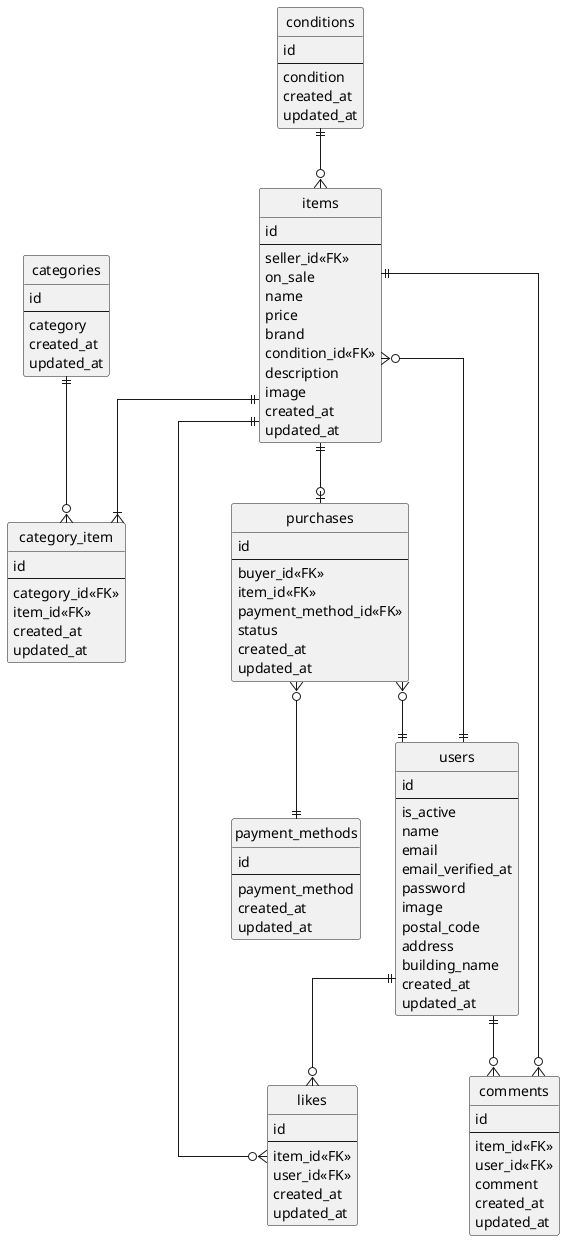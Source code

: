 @startuml carmeri
' hide the spot
hide circle

' avoid problems with angled crows feet
skinparam linetype ortho

entity "users" as users {
  id
  --
  is_active
  name
  email
  email_verified_at
  password
  image
  postal_code
  address
  building_name
  created_at
  updated_at
}

entity "categories" as categories {
  id
  --
  category
  created_at
  updated_at
}

entity "category_item" as category_item {
  id
  --
  category_id<<FK>>
  item_id<<FK>>
  created_at
  updated_at
}

entity "conditions" as conditions {
  id
  --
  condition
  created_at
  updated_at
}

entity "items" as items {
  id
  --
  seller_id<<FK>>
  on_sale
  name
  price
  brand
  condition_id<<FK>>
  description
  image
  created_at
  updated_at
}

entity "payment_methods" as payment_methods {
  id
  --
  payment_method
  created_at
  updated_at
}

entity "purchases" as purchases {
  id
  --
  buyer_id<<FK>>
  item_id<<FK>>
  payment_method_id<<FK>>
  status
  created_at
  updated_at
}

entity "likes" as likes {
  id
  --
  item_id<<FK>>
  user_id<<FK>>
  created_at
  updated_at
}

entity "comments" as comments {
  id
  --
  item_id<<FK>>
  user_id<<FK>>
  comment
  created_at
  updated_at
}

categories ||--o{ category_item
conditions ||--o{ items
items ||--|{ category_item
items ||--o{ likes
items ||--o| purchases
items ||--o{ comments
items }o--|| users
purchases }o--|| users
users ||--o{ likes
users ||--o{ comments
purchases }o--|| payment_methods

@enduml